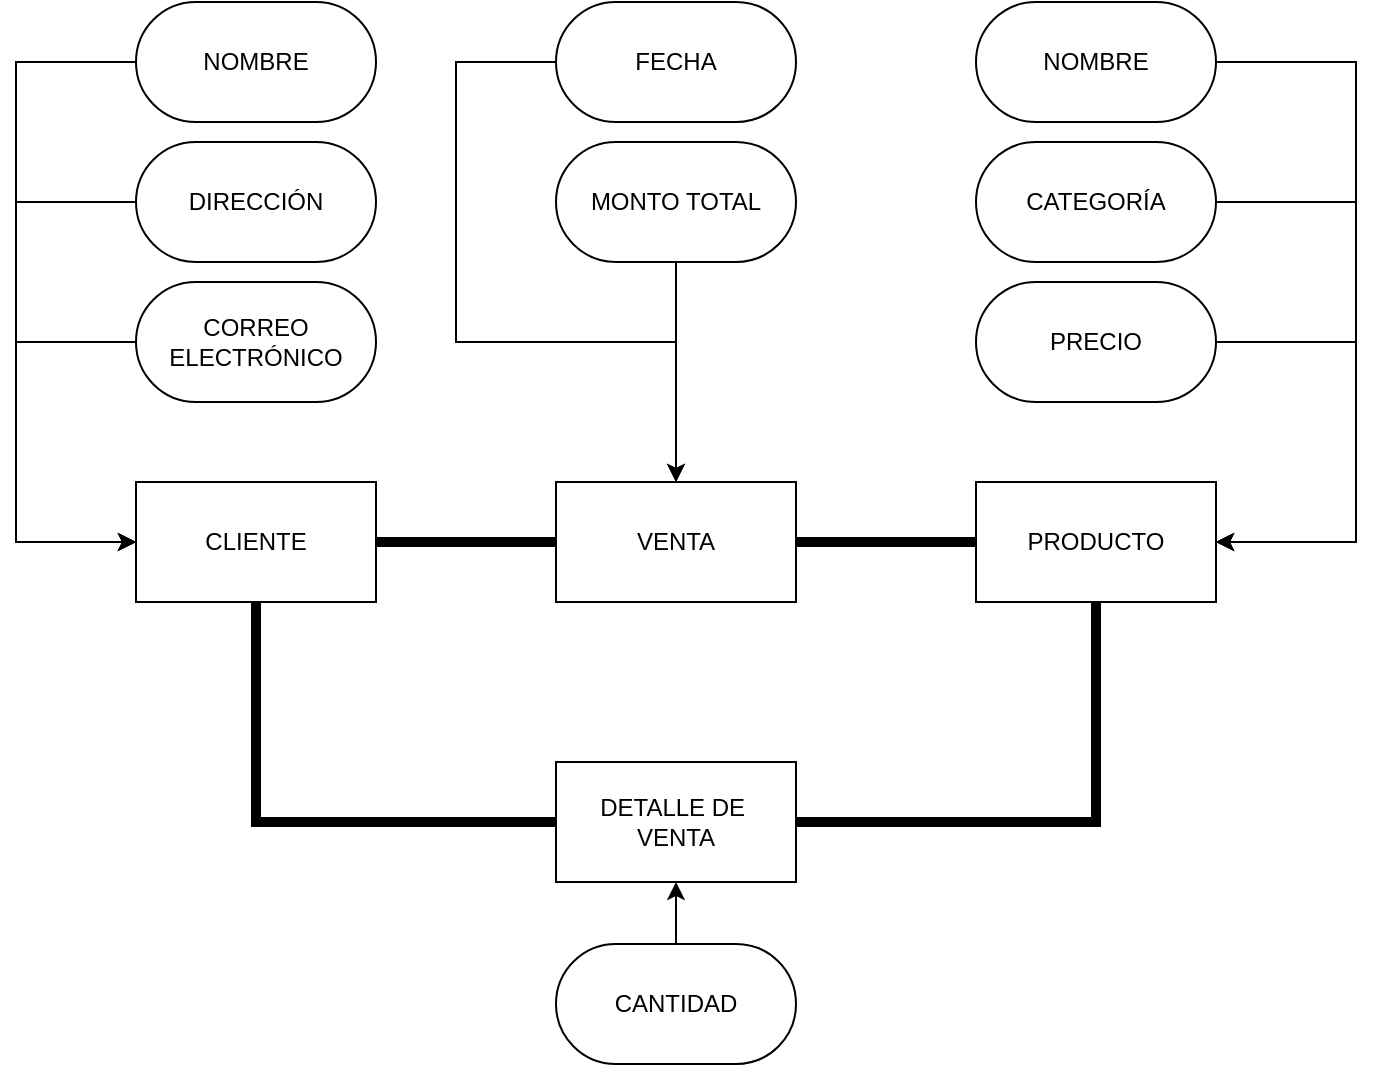 <mxfile version="26.0.16">
  <diagram name="Page-1" id="zuOtLZlcG-Ws_29cw7PW">
    <mxGraphModel dx="1434" dy="738" grid="1" gridSize="10" guides="1" tooltips="1" connect="1" arrows="1" fold="1" page="1" pageScale="1" pageWidth="850" pageHeight="1100" math="0" shadow="0">
      <root>
        <mxCell id="0" />
        <mxCell id="1" parent="0" />
        <mxCell id="M-Lfk2eW-R7QE5oBl7cQ-1" value="VENTA" style="rounded=0;whiteSpace=wrap;html=1;" vertex="1" parent="1">
          <mxGeometry x="360" y="350" width="120" height="60" as="geometry" />
        </mxCell>
        <mxCell id="M-Lfk2eW-R7QE5oBl7cQ-3" value="CLIENTE" style="rounded=0;whiteSpace=wrap;html=1;" vertex="1" parent="1">
          <mxGeometry x="150" y="350" width="120" height="60" as="geometry" />
        </mxCell>
        <mxCell id="M-Lfk2eW-R7QE5oBl7cQ-4" value="PRODUCTO" style="rounded=0;whiteSpace=wrap;html=1;" vertex="1" parent="1">
          <mxGeometry x="570" y="350" width="120" height="60" as="geometry" />
        </mxCell>
        <mxCell id="M-Lfk2eW-R7QE5oBl7cQ-5" value="DETALLE DE&amp;nbsp;&lt;div&gt;VENTA&lt;/div&gt;" style="rounded=0;whiteSpace=wrap;html=1;" vertex="1" parent="1">
          <mxGeometry x="360" y="490" width="120" height="60" as="geometry" />
        </mxCell>
        <mxCell id="M-Lfk2eW-R7QE5oBl7cQ-6" value="NOMBRE" style="rounded=1;whiteSpace=wrap;html=1;arcSize=50;" vertex="1" parent="1">
          <mxGeometry x="150" y="110" width="120" height="60" as="geometry" />
        </mxCell>
        <mxCell id="M-Lfk2eW-R7QE5oBl7cQ-7" value="DIRECCIÓN" style="rounded=1;whiteSpace=wrap;html=1;arcSize=50;" vertex="1" parent="1">
          <mxGeometry x="150" y="180" width="120" height="60" as="geometry" />
        </mxCell>
        <mxCell id="M-Lfk2eW-R7QE5oBl7cQ-8" value="CORREO ELECTRÓNICO" style="rounded=1;whiteSpace=wrap;html=1;arcSize=50;" vertex="1" parent="1">
          <mxGeometry x="150" y="250" width="120" height="60" as="geometry" />
        </mxCell>
        <mxCell id="M-Lfk2eW-R7QE5oBl7cQ-9" value="FECHA" style="rounded=1;whiteSpace=wrap;html=1;arcSize=50;" vertex="1" parent="1">
          <mxGeometry x="360" y="110" width="120" height="60" as="geometry" />
        </mxCell>
        <mxCell id="M-Lfk2eW-R7QE5oBl7cQ-10" value="MONTO TOTAL" style="rounded=1;whiteSpace=wrap;html=1;arcSize=50;" vertex="1" parent="1">
          <mxGeometry x="360" y="180" width="120" height="60" as="geometry" />
        </mxCell>
        <mxCell id="M-Lfk2eW-R7QE5oBl7cQ-11" value="NOMBRE" style="rounded=1;whiteSpace=wrap;html=1;arcSize=50;" vertex="1" parent="1">
          <mxGeometry x="570" y="110" width="120" height="60" as="geometry" />
        </mxCell>
        <mxCell id="M-Lfk2eW-R7QE5oBl7cQ-12" value="CATEGORÍA" style="rounded=1;whiteSpace=wrap;html=1;arcSize=50;" vertex="1" parent="1">
          <mxGeometry x="570" y="180" width="120" height="60" as="geometry" />
        </mxCell>
        <mxCell id="M-Lfk2eW-R7QE5oBl7cQ-13" value="PRECIO" style="rounded=1;whiteSpace=wrap;html=1;arcSize=50;" vertex="1" parent="1">
          <mxGeometry x="570" y="250" width="120" height="60" as="geometry" />
        </mxCell>
        <mxCell id="M-Lfk2eW-R7QE5oBl7cQ-14" value="CANTIDAD" style="rounded=1;whiteSpace=wrap;html=1;arcSize=50;" vertex="1" parent="1">
          <mxGeometry x="360" y="581" width="120" height="60" as="geometry" />
        </mxCell>
        <mxCell id="M-Lfk2eW-R7QE5oBl7cQ-17" value="" style="endArrow=classic;html=1;rounded=0;exitX=0;exitY=0.5;exitDx=0;exitDy=0;entryX=0;entryY=0.5;entryDx=0;entryDy=0;" edge="1" parent="1" source="M-Lfk2eW-R7QE5oBl7cQ-6" target="M-Lfk2eW-R7QE5oBl7cQ-3">
          <mxGeometry width="50" height="50" relative="1" as="geometry">
            <mxPoint x="560" y="410" as="sourcePoint" />
            <mxPoint x="610" y="360" as="targetPoint" />
            <Array as="points">
              <mxPoint x="90" y="140" />
              <mxPoint x="90" y="380" />
            </Array>
          </mxGeometry>
        </mxCell>
        <mxCell id="M-Lfk2eW-R7QE5oBl7cQ-18" value="" style="endArrow=classic;html=1;rounded=0;exitX=0;exitY=0.5;exitDx=0;exitDy=0;entryX=0;entryY=0.5;entryDx=0;entryDy=0;" edge="1" parent="1" source="M-Lfk2eW-R7QE5oBl7cQ-7" target="M-Lfk2eW-R7QE5oBl7cQ-3">
          <mxGeometry width="50" height="50" relative="1" as="geometry">
            <mxPoint x="160" y="150" as="sourcePoint" />
            <mxPoint x="160" y="390" as="targetPoint" />
            <Array as="points">
              <mxPoint x="90" y="210" />
              <mxPoint x="90" y="380" />
            </Array>
          </mxGeometry>
        </mxCell>
        <mxCell id="M-Lfk2eW-R7QE5oBl7cQ-19" value="" style="endArrow=classic;html=1;rounded=0;exitX=0;exitY=0.5;exitDx=0;exitDy=0;entryX=0;entryY=0.5;entryDx=0;entryDy=0;" edge="1" parent="1" source="M-Lfk2eW-R7QE5oBl7cQ-8" target="M-Lfk2eW-R7QE5oBl7cQ-3">
          <mxGeometry width="50" height="50" relative="1" as="geometry">
            <mxPoint x="160" y="220" as="sourcePoint" />
            <mxPoint x="160" y="390" as="targetPoint" />
            <Array as="points">
              <mxPoint x="90" y="280" />
              <mxPoint x="90" y="380" />
            </Array>
          </mxGeometry>
        </mxCell>
        <mxCell id="M-Lfk2eW-R7QE5oBl7cQ-20" value="" style="endArrow=classic;html=1;rounded=0;entryX=0.5;entryY=0;entryDx=0;entryDy=0;exitX=0;exitY=0.5;exitDx=0;exitDy=0;" edge="1" parent="1" source="M-Lfk2eW-R7QE5oBl7cQ-9" target="M-Lfk2eW-R7QE5oBl7cQ-1">
          <mxGeometry width="50" height="50" relative="1" as="geometry">
            <mxPoint x="350" y="140" as="sourcePoint" />
            <mxPoint x="160" y="390" as="targetPoint" />
            <Array as="points">
              <mxPoint x="310" y="140" />
              <mxPoint x="310" y="280" />
              <mxPoint x="420" y="280" />
            </Array>
          </mxGeometry>
        </mxCell>
        <mxCell id="M-Lfk2eW-R7QE5oBl7cQ-22" value="" style="endArrow=classic;html=1;rounded=0;exitX=0.5;exitY=1;exitDx=0;exitDy=0;entryX=0.5;entryY=0;entryDx=0;entryDy=0;" edge="1" parent="1" source="M-Lfk2eW-R7QE5oBl7cQ-10" target="M-Lfk2eW-R7QE5oBl7cQ-1">
          <mxGeometry width="50" height="50" relative="1" as="geometry">
            <mxPoint x="560" y="400" as="sourcePoint" />
            <mxPoint x="610" y="350" as="targetPoint" />
          </mxGeometry>
        </mxCell>
        <mxCell id="M-Lfk2eW-R7QE5oBl7cQ-23" value="" style="endArrow=classic;html=1;rounded=0;exitX=1;exitY=0.5;exitDx=0;exitDy=0;entryX=1;entryY=0.5;entryDx=0;entryDy=0;" edge="1" parent="1" source="M-Lfk2eW-R7QE5oBl7cQ-11" target="M-Lfk2eW-R7QE5oBl7cQ-4">
          <mxGeometry width="50" height="50" relative="1" as="geometry">
            <mxPoint x="160" y="150" as="sourcePoint" />
            <mxPoint x="160" y="390" as="targetPoint" />
            <Array as="points">
              <mxPoint x="760" y="140" />
              <mxPoint x="760" y="380" />
            </Array>
          </mxGeometry>
        </mxCell>
        <mxCell id="M-Lfk2eW-R7QE5oBl7cQ-24" value="" style="endArrow=classic;html=1;rounded=0;exitX=1;exitY=0.5;exitDx=0;exitDy=0;entryX=1;entryY=0.5;entryDx=0;entryDy=0;" edge="1" parent="1" source="M-Lfk2eW-R7QE5oBl7cQ-12" target="M-Lfk2eW-R7QE5oBl7cQ-4">
          <mxGeometry width="50" height="50" relative="1" as="geometry">
            <mxPoint x="700" y="150" as="sourcePoint" />
            <mxPoint x="700" y="390" as="targetPoint" />
            <Array as="points">
              <mxPoint x="760" y="210" />
              <mxPoint x="760" y="380" />
            </Array>
          </mxGeometry>
        </mxCell>
        <mxCell id="M-Lfk2eW-R7QE5oBl7cQ-25" value="" style="endArrow=classic;html=1;rounded=0;exitX=1;exitY=0.5;exitDx=0;exitDy=0;entryX=1;entryY=0.5;entryDx=0;entryDy=0;" edge="1" parent="1" source="M-Lfk2eW-R7QE5oBl7cQ-13" target="M-Lfk2eW-R7QE5oBl7cQ-4">
          <mxGeometry width="50" height="50" relative="1" as="geometry">
            <mxPoint x="700" y="220" as="sourcePoint" />
            <mxPoint x="700" y="390" as="targetPoint" />
            <Array as="points">
              <mxPoint x="760" y="280" />
              <mxPoint x="760" y="380" />
            </Array>
          </mxGeometry>
        </mxCell>
        <mxCell id="M-Lfk2eW-R7QE5oBl7cQ-26" value="" style="endArrow=classic;html=1;rounded=0;exitX=0.5;exitY=0;exitDx=0;exitDy=0;" edge="1" parent="1" source="M-Lfk2eW-R7QE5oBl7cQ-14" target="M-Lfk2eW-R7QE5oBl7cQ-5">
          <mxGeometry width="50" height="50" relative="1" as="geometry">
            <mxPoint x="560" y="400" as="sourcePoint" />
            <mxPoint x="610" y="350" as="targetPoint" />
          </mxGeometry>
        </mxCell>
        <mxCell id="M-Lfk2eW-R7QE5oBl7cQ-29" value="" style="endArrow=none;html=1;rounded=0;strokeWidth=5;exitX=1;exitY=0.5;exitDx=0;exitDy=0;entryX=0;entryY=0.5;entryDx=0;entryDy=0;" edge="1" parent="1" source="M-Lfk2eW-R7QE5oBl7cQ-3" target="M-Lfk2eW-R7QE5oBl7cQ-1">
          <mxGeometry width="50" height="50" relative="1" as="geometry">
            <mxPoint x="560" y="400" as="sourcePoint" />
            <mxPoint x="610" y="350" as="targetPoint" />
          </mxGeometry>
        </mxCell>
        <mxCell id="M-Lfk2eW-R7QE5oBl7cQ-30" value="" style="endArrow=none;html=1;rounded=0;strokeWidth=5;exitX=1;exitY=0.5;exitDx=0;exitDy=0;entryX=0;entryY=0.5;entryDx=0;entryDy=0;" edge="1" parent="1" source="M-Lfk2eW-R7QE5oBl7cQ-1" target="M-Lfk2eW-R7QE5oBl7cQ-4">
          <mxGeometry width="50" height="50" relative="1" as="geometry">
            <mxPoint x="280" y="390" as="sourcePoint" />
            <mxPoint x="370" y="390" as="targetPoint" />
          </mxGeometry>
        </mxCell>
        <mxCell id="M-Lfk2eW-R7QE5oBl7cQ-31" value="" style="endArrow=none;html=1;rounded=0;strokeWidth=5;exitX=0.5;exitY=1;exitDx=0;exitDy=0;entryX=0;entryY=0.5;entryDx=0;entryDy=0;" edge="1" parent="1" source="M-Lfk2eW-R7QE5oBl7cQ-3" target="M-Lfk2eW-R7QE5oBl7cQ-5">
          <mxGeometry width="50" height="50" relative="1" as="geometry">
            <mxPoint x="490" y="390" as="sourcePoint" />
            <mxPoint x="580" y="390" as="targetPoint" />
            <Array as="points">
              <mxPoint x="210" y="520" />
            </Array>
          </mxGeometry>
        </mxCell>
        <mxCell id="M-Lfk2eW-R7QE5oBl7cQ-32" value="" style="endArrow=none;html=1;rounded=0;strokeWidth=5;exitX=0.5;exitY=1;exitDx=0;exitDy=0;entryX=1;entryY=0.5;entryDx=0;entryDy=0;" edge="1" parent="1" source="M-Lfk2eW-R7QE5oBl7cQ-4" target="M-Lfk2eW-R7QE5oBl7cQ-5">
          <mxGeometry width="50" height="50" relative="1" as="geometry">
            <mxPoint x="220" y="420" as="sourcePoint" />
            <mxPoint x="370" y="530" as="targetPoint" />
            <Array as="points">
              <mxPoint x="630" y="520" />
            </Array>
          </mxGeometry>
        </mxCell>
      </root>
    </mxGraphModel>
  </diagram>
</mxfile>
